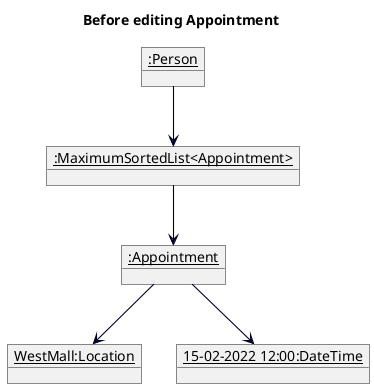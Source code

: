 @startuml
skinparam arrowThickness 1.1
skinparam arrowColor #000123
skinparam classBackgroundColor MODEL_COLOR
skinparam classAttributeIconSize 0
show fields

title Before editing Appointment

object "__:Person__" as person {
}
object "__:MaximumSortedList<Appointment>__" as appointmentList {
}

object "__:Appointment__" as appointment {

}

object "__WestMall:Location__" as location {
}

object "__15-02-2022 12:00:DateTime__" as dateTime {
}

person --> appointmentList
appointmentList --> appointment
appointment --> location
appointment --> dateTime

@enduml
